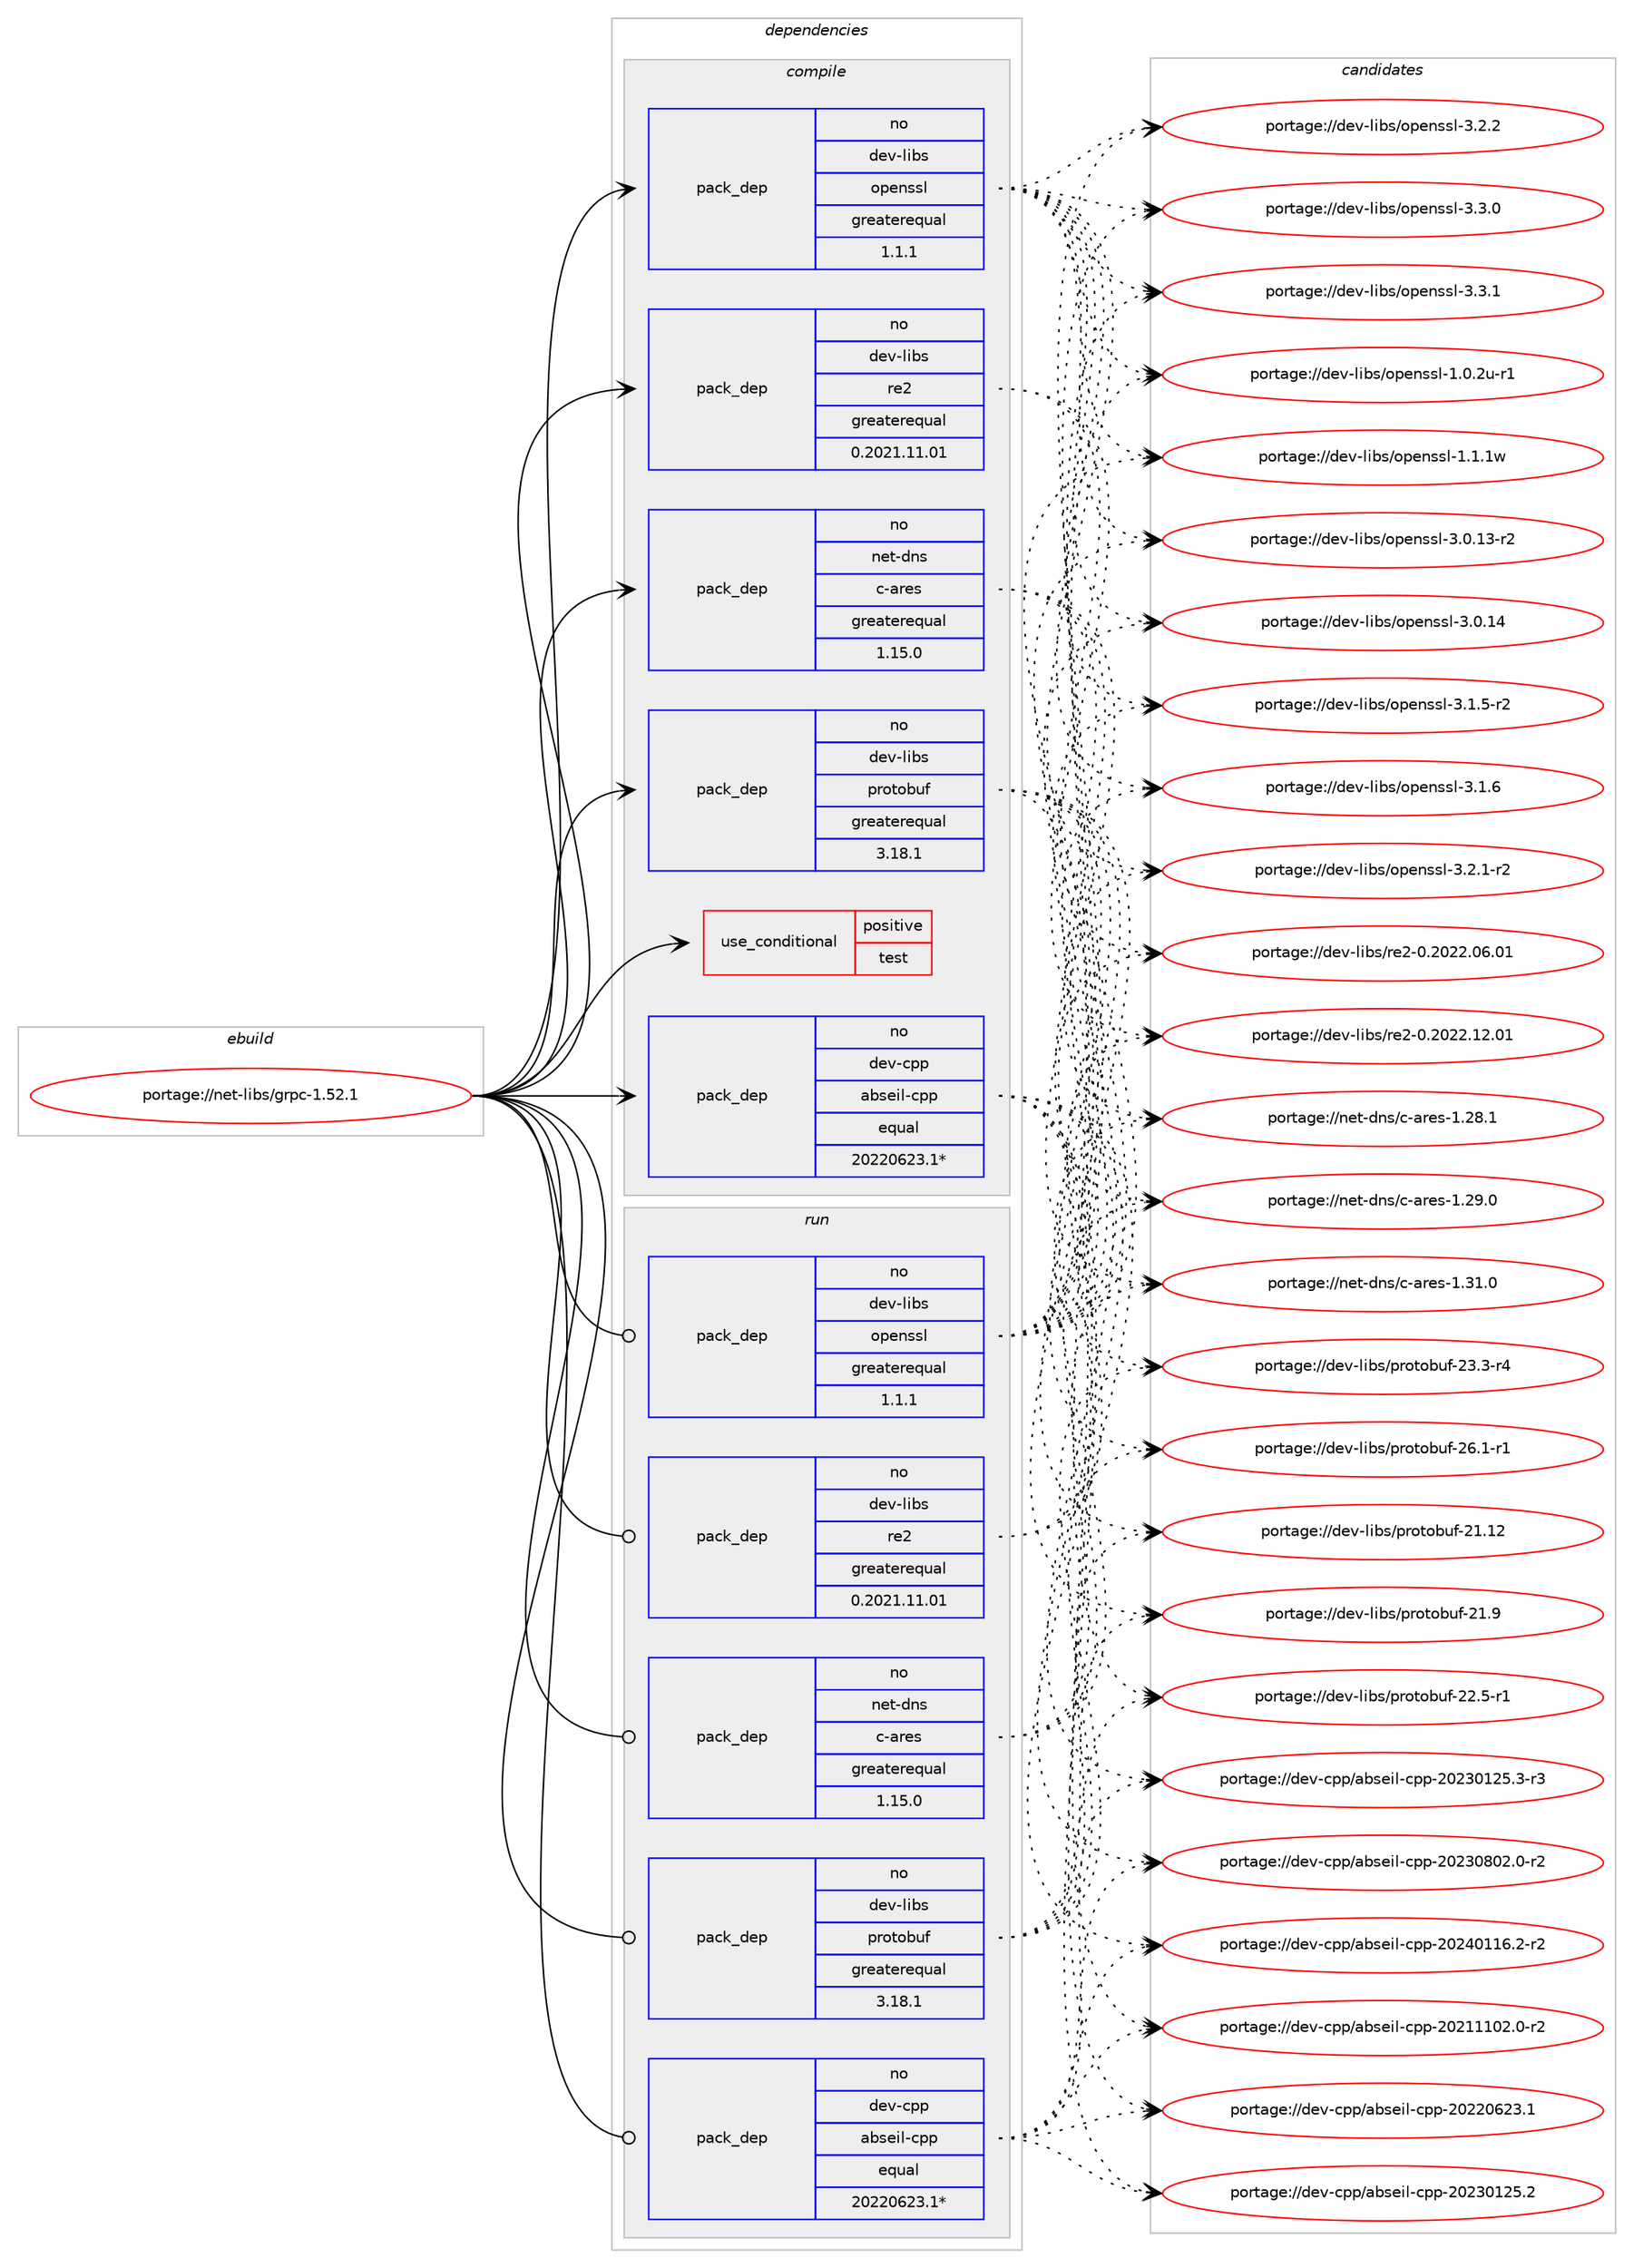 digraph prolog {

# *************
# Graph options
# *************

newrank=true;
concentrate=true;
compound=true;
graph [rankdir=LR,fontname=Helvetica,fontsize=10,ranksep=1.5];#, ranksep=2.5, nodesep=0.2];
edge  [arrowhead=vee];
node  [fontname=Helvetica,fontsize=10];

# **********
# The ebuild
# **********

subgraph cluster_leftcol {
color=gray;
rank=same;
label=<<i>ebuild</i>>;
id [label="portage://net-libs/grpc-1.52.1", color=red, width=4, href="../net-libs/grpc-1.52.1.svg"];
}

# ****************
# The dependencies
# ****************

subgraph cluster_midcol {
color=gray;
label=<<i>dependencies</i>>;
subgraph cluster_compile {
fillcolor="#eeeeee";
style=filled;
label=<<i>compile</i>>;
subgraph cond91003 {
dependency182716 [label=<<TABLE BORDER="0" CELLBORDER="1" CELLSPACING="0" CELLPADDING="4"><TR><TD ROWSPAN="3" CELLPADDING="10">use_conditional</TD></TR><TR><TD>positive</TD></TR><TR><TD>test</TD></TR></TABLE>>, shape=none, color=red];
# *** BEGIN UNKNOWN DEPENDENCY TYPE (TODO) ***
# dependency182716 -> package_dependency(portage://net-libs/grpc-1.52.1,install,no,dev-cpp,benchmark,none,[,,],[],[])
# *** END UNKNOWN DEPENDENCY TYPE (TODO) ***

# *** BEGIN UNKNOWN DEPENDENCY TYPE (TODO) ***
# dependency182716 -> package_dependency(portage://net-libs/grpc-1.52.1,install,no,dev-cpp,gflags,none,[,,],[],[])
# *** END UNKNOWN DEPENDENCY TYPE (TODO) ***

}
id:e -> dependency182716:w [weight=20,style="solid",arrowhead="vee"];
subgraph pack89123 {
dependency182717 [label=<<TABLE BORDER="0" CELLBORDER="1" CELLSPACING="0" CELLPADDING="4" WIDTH="220"><TR><TD ROWSPAN="6" CELLPADDING="30">pack_dep</TD></TR><TR><TD WIDTH="110">no</TD></TR><TR><TD>dev-cpp</TD></TR><TR><TD>abseil-cpp</TD></TR><TR><TD>equal</TD></TR><TR><TD>20220623.1*</TD></TR></TABLE>>, shape=none, color=blue];
}
id:e -> dependency182717:w [weight=20,style="solid",arrowhead="vee"];
subgraph pack89124 {
dependency182718 [label=<<TABLE BORDER="0" CELLBORDER="1" CELLSPACING="0" CELLPADDING="4" WIDTH="220"><TR><TD ROWSPAN="6" CELLPADDING="30">pack_dep</TD></TR><TR><TD WIDTH="110">no</TD></TR><TR><TD>dev-libs</TD></TR><TR><TD>openssl</TD></TR><TR><TD>greaterequal</TD></TR><TR><TD>1.1.1</TD></TR></TABLE>>, shape=none, color=blue];
}
id:e -> dependency182718:w [weight=20,style="solid",arrowhead="vee"];
subgraph pack89125 {
dependency182719 [label=<<TABLE BORDER="0" CELLBORDER="1" CELLSPACING="0" CELLPADDING="4" WIDTH="220"><TR><TD ROWSPAN="6" CELLPADDING="30">pack_dep</TD></TR><TR><TD WIDTH="110">no</TD></TR><TR><TD>dev-libs</TD></TR><TR><TD>protobuf</TD></TR><TR><TD>greaterequal</TD></TR><TR><TD>3.18.1</TD></TR></TABLE>>, shape=none, color=blue];
}
id:e -> dependency182719:w [weight=20,style="solid",arrowhead="vee"];
subgraph pack89126 {
dependency182720 [label=<<TABLE BORDER="0" CELLBORDER="1" CELLSPACING="0" CELLPADDING="4" WIDTH="220"><TR><TD ROWSPAN="6" CELLPADDING="30">pack_dep</TD></TR><TR><TD WIDTH="110">no</TD></TR><TR><TD>dev-libs</TD></TR><TR><TD>re2</TD></TR><TR><TD>greaterequal</TD></TR><TR><TD>0.2021.11.01</TD></TR></TABLE>>, shape=none, color=blue];
}
id:e -> dependency182720:w [weight=20,style="solid",arrowhead="vee"];
# *** BEGIN UNKNOWN DEPENDENCY TYPE (TODO) ***
# id -> package_dependency(portage://net-libs/grpc-1.52.1,install,no,dev-libs,xxhash,none,[,,],[],[])
# *** END UNKNOWN DEPENDENCY TYPE (TODO) ***

subgraph pack89127 {
dependency182721 [label=<<TABLE BORDER="0" CELLBORDER="1" CELLSPACING="0" CELLPADDING="4" WIDTH="220"><TR><TD ROWSPAN="6" CELLPADDING="30">pack_dep</TD></TR><TR><TD WIDTH="110">no</TD></TR><TR><TD>net-dns</TD></TR><TR><TD>c-ares</TD></TR><TR><TD>greaterequal</TD></TR><TR><TD>1.15.0</TD></TR></TABLE>>, shape=none, color=blue];
}
id:e -> dependency182721:w [weight=20,style="solid",arrowhead="vee"];
# *** BEGIN UNKNOWN DEPENDENCY TYPE (TODO) ***
# id -> package_dependency(portage://net-libs/grpc-1.52.1,install,no,sys-libs,zlib,none,[,,],any_same_slot,[])
# *** END UNKNOWN DEPENDENCY TYPE (TODO) ***

}
subgraph cluster_compileandrun {
fillcolor="#eeeeee";
style=filled;
label=<<i>compile and run</i>>;
}
subgraph cluster_run {
fillcolor="#eeeeee";
style=filled;
label=<<i>run</i>>;
subgraph pack89128 {
dependency182722 [label=<<TABLE BORDER="0" CELLBORDER="1" CELLSPACING="0" CELLPADDING="4" WIDTH="220"><TR><TD ROWSPAN="6" CELLPADDING="30">pack_dep</TD></TR><TR><TD WIDTH="110">no</TD></TR><TR><TD>dev-cpp</TD></TR><TR><TD>abseil-cpp</TD></TR><TR><TD>equal</TD></TR><TR><TD>20220623.1*</TD></TR></TABLE>>, shape=none, color=blue];
}
id:e -> dependency182722:w [weight=20,style="solid",arrowhead="odot"];
subgraph pack89129 {
dependency182723 [label=<<TABLE BORDER="0" CELLBORDER="1" CELLSPACING="0" CELLPADDING="4" WIDTH="220"><TR><TD ROWSPAN="6" CELLPADDING="30">pack_dep</TD></TR><TR><TD WIDTH="110">no</TD></TR><TR><TD>dev-libs</TD></TR><TR><TD>openssl</TD></TR><TR><TD>greaterequal</TD></TR><TR><TD>1.1.1</TD></TR></TABLE>>, shape=none, color=blue];
}
id:e -> dependency182723:w [weight=20,style="solid",arrowhead="odot"];
subgraph pack89130 {
dependency182724 [label=<<TABLE BORDER="0" CELLBORDER="1" CELLSPACING="0" CELLPADDING="4" WIDTH="220"><TR><TD ROWSPAN="6" CELLPADDING="30">pack_dep</TD></TR><TR><TD WIDTH="110">no</TD></TR><TR><TD>dev-libs</TD></TR><TR><TD>protobuf</TD></TR><TR><TD>greaterequal</TD></TR><TR><TD>3.18.1</TD></TR></TABLE>>, shape=none, color=blue];
}
id:e -> dependency182724:w [weight=20,style="solid",arrowhead="odot"];
subgraph pack89131 {
dependency182725 [label=<<TABLE BORDER="0" CELLBORDER="1" CELLSPACING="0" CELLPADDING="4" WIDTH="220"><TR><TD ROWSPAN="6" CELLPADDING="30">pack_dep</TD></TR><TR><TD WIDTH="110">no</TD></TR><TR><TD>dev-libs</TD></TR><TR><TD>re2</TD></TR><TR><TD>greaterequal</TD></TR><TR><TD>0.2021.11.01</TD></TR></TABLE>>, shape=none, color=blue];
}
id:e -> dependency182725:w [weight=20,style="solid",arrowhead="odot"];
# *** BEGIN UNKNOWN DEPENDENCY TYPE (TODO) ***
# id -> package_dependency(portage://net-libs/grpc-1.52.1,run,no,dev-libs,xxhash,none,[,,],[],[])
# *** END UNKNOWN DEPENDENCY TYPE (TODO) ***

subgraph pack89132 {
dependency182726 [label=<<TABLE BORDER="0" CELLBORDER="1" CELLSPACING="0" CELLPADDING="4" WIDTH="220"><TR><TD ROWSPAN="6" CELLPADDING="30">pack_dep</TD></TR><TR><TD WIDTH="110">no</TD></TR><TR><TD>net-dns</TD></TR><TR><TD>c-ares</TD></TR><TR><TD>greaterequal</TD></TR><TR><TD>1.15.0</TD></TR></TABLE>>, shape=none, color=blue];
}
id:e -> dependency182726:w [weight=20,style="solid",arrowhead="odot"];
# *** BEGIN UNKNOWN DEPENDENCY TYPE (TODO) ***
# id -> package_dependency(portage://net-libs/grpc-1.52.1,run,no,sys-libs,zlib,none,[,,],any_same_slot,[])
# *** END UNKNOWN DEPENDENCY TYPE (TODO) ***

}
}

# **************
# The candidates
# **************

subgraph cluster_choices {
rank=same;
color=gray;
label=<<i>candidates</i>>;

subgraph choice89123 {
color=black;
nodesep=1;
choice1001011184599112112479798115101105108459911211245504850494949485046484511450 [label="portage://dev-cpp/abseil-cpp-20211102.0-r2", color=red, width=4,href="../dev-cpp/abseil-cpp-20211102.0-r2.svg"];
choice100101118459911211247979811510110510845991121124550485050485450514649 [label="portage://dev-cpp/abseil-cpp-20220623.1", color=red, width=4,href="../dev-cpp/abseil-cpp-20220623.1.svg"];
choice100101118459911211247979811510110510845991121124550485051484950534650 [label="portage://dev-cpp/abseil-cpp-20230125.2", color=red, width=4,href="../dev-cpp/abseil-cpp-20230125.2.svg"];
choice1001011184599112112479798115101105108459911211245504850514849505346514511451 [label="portage://dev-cpp/abseil-cpp-20230125.3-r3", color=red, width=4,href="../dev-cpp/abseil-cpp-20230125.3-r3.svg"];
choice1001011184599112112479798115101105108459911211245504850514856485046484511450 [label="portage://dev-cpp/abseil-cpp-20230802.0-r2", color=red, width=4,href="../dev-cpp/abseil-cpp-20230802.0-r2.svg"];
choice1001011184599112112479798115101105108459911211245504850524849495446504511450 [label="portage://dev-cpp/abseil-cpp-20240116.2-r2", color=red, width=4,href="../dev-cpp/abseil-cpp-20240116.2-r2.svg"];
dependency182717:e -> choice1001011184599112112479798115101105108459911211245504850494949485046484511450:w [style=dotted,weight="100"];
dependency182717:e -> choice100101118459911211247979811510110510845991121124550485050485450514649:w [style=dotted,weight="100"];
dependency182717:e -> choice100101118459911211247979811510110510845991121124550485051484950534650:w [style=dotted,weight="100"];
dependency182717:e -> choice1001011184599112112479798115101105108459911211245504850514849505346514511451:w [style=dotted,weight="100"];
dependency182717:e -> choice1001011184599112112479798115101105108459911211245504850514856485046484511450:w [style=dotted,weight="100"];
dependency182717:e -> choice1001011184599112112479798115101105108459911211245504850524849495446504511450:w [style=dotted,weight="100"];
}
subgraph choice89124 {
color=black;
nodesep=1;
choice1001011184510810598115471111121011101151151084549464846501174511449 [label="portage://dev-libs/openssl-1.0.2u-r1", color=red, width=4,href="../dev-libs/openssl-1.0.2u-r1.svg"];
choice100101118451081059811547111112101110115115108454946494649119 [label="portage://dev-libs/openssl-1.1.1w", color=red, width=4,href="../dev-libs/openssl-1.1.1w.svg"];
choice100101118451081059811547111112101110115115108455146484649514511450 [label="portage://dev-libs/openssl-3.0.13-r2", color=red, width=4,href="../dev-libs/openssl-3.0.13-r2.svg"];
choice10010111845108105981154711111210111011511510845514648464952 [label="portage://dev-libs/openssl-3.0.14", color=red, width=4,href="../dev-libs/openssl-3.0.14.svg"];
choice1001011184510810598115471111121011101151151084551464946534511450 [label="portage://dev-libs/openssl-3.1.5-r2", color=red, width=4,href="../dev-libs/openssl-3.1.5-r2.svg"];
choice100101118451081059811547111112101110115115108455146494654 [label="portage://dev-libs/openssl-3.1.6", color=red, width=4,href="../dev-libs/openssl-3.1.6.svg"];
choice1001011184510810598115471111121011101151151084551465046494511450 [label="portage://dev-libs/openssl-3.2.1-r2", color=red, width=4,href="../dev-libs/openssl-3.2.1-r2.svg"];
choice100101118451081059811547111112101110115115108455146504650 [label="portage://dev-libs/openssl-3.2.2", color=red, width=4,href="../dev-libs/openssl-3.2.2.svg"];
choice100101118451081059811547111112101110115115108455146514648 [label="portage://dev-libs/openssl-3.3.0", color=red, width=4,href="../dev-libs/openssl-3.3.0.svg"];
choice100101118451081059811547111112101110115115108455146514649 [label="portage://dev-libs/openssl-3.3.1", color=red, width=4,href="../dev-libs/openssl-3.3.1.svg"];
dependency182718:e -> choice1001011184510810598115471111121011101151151084549464846501174511449:w [style=dotted,weight="100"];
dependency182718:e -> choice100101118451081059811547111112101110115115108454946494649119:w [style=dotted,weight="100"];
dependency182718:e -> choice100101118451081059811547111112101110115115108455146484649514511450:w [style=dotted,weight="100"];
dependency182718:e -> choice10010111845108105981154711111210111011511510845514648464952:w [style=dotted,weight="100"];
dependency182718:e -> choice1001011184510810598115471111121011101151151084551464946534511450:w [style=dotted,weight="100"];
dependency182718:e -> choice100101118451081059811547111112101110115115108455146494654:w [style=dotted,weight="100"];
dependency182718:e -> choice1001011184510810598115471111121011101151151084551465046494511450:w [style=dotted,weight="100"];
dependency182718:e -> choice100101118451081059811547111112101110115115108455146504650:w [style=dotted,weight="100"];
dependency182718:e -> choice100101118451081059811547111112101110115115108455146514648:w [style=dotted,weight="100"];
dependency182718:e -> choice100101118451081059811547111112101110115115108455146514649:w [style=dotted,weight="100"];
}
subgraph choice89125 {
color=black;
nodesep=1;
choice10010111845108105981154711211411111611198117102455049464950 [label="portage://dev-libs/protobuf-21.12", color=red, width=4,href="../dev-libs/protobuf-21.12.svg"];
choice100101118451081059811547112114111116111981171024550494657 [label="portage://dev-libs/protobuf-21.9", color=red, width=4,href="../dev-libs/protobuf-21.9.svg"];
choice1001011184510810598115471121141111161119811710245505046534511449 [label="portage://dev-libs/protobuf-22.5-r1", color=red, width=4,href="../dev-libs/protobuf-22.5-r1.svg"];
choice1001011184510810598115471121141111161119811710245505146514511452 [label="portage://dev-libs/protobuf-23.3-r4", color=red, width=4,href="../dev-libs/protobuf-23.3-r4.svg"];
choice1001011184510810598115471121141111161119811710245505446494511449 [label="portage://dev-libs/protobuf-26.1-r1", color=red, width=4,href="../dev-libs/protobuf-26.1-r1.svg"];
dependency182719:e -> choice10010111845108105981154711211411111611198117102455049464950:w [style=dotted,weight="100"];
dependency182719:e -> choice100101118451081059811547112114111116111981171024550494657:w [style=dotted,weight="100"];
dependency182719:e -> choice1001011184510810598115471121141111161119811710245505046534511449:w [style=dotted,weight="100"];
dependency182719:e -> choice1001011184510810598115471121141111161119811710245505146514511452:w [style=dotted,weight="100"];
dependency182719:e -> choice1001011184510810598115471121141111161119811710245505446494511449:w [style=dotted,weight="100"];
}
subgraph choice89126 {
color=black;
nodesep=1;
choice1001011184510810598115471141015045484650485050464854464849 [label="portage://dev-libs/re2-0.2022.06.01", color=red, width=4,href="../dev-libs/re2-0.2022.06.01.svg"];
choice1001011184510810598115471141015045484650485050464950464849 [label="portage://dev-libs/re2-0.2022.12.01", color=red, width=4,href="../dev-libs/re2-0.2022.12.01.svg"];
dependency182720:e -> choice1001011184510810598115471141015045484650485050464854464849:w [style=dotted,weight="100"];
dependency182720:e -> choice1001011184510810598115471141015045484650485050464950464849:w [style=dotted,weight="100"];
}
subgraph choice89127 {
color=black;
nodesep=1;
choice110101116451001101154799459711410111545494650564649 [label="portage://net-dns/c-ares-1.28.1", color=red, width=4,href="../net-dns/c-ares-1.28.1.svg"];
choice110101116451001101154799459711410111545494650574648 [label="portage://net-dns/c-ares-1.29.0", color=red, width=4,href="../net-dns/c-ares-1.29.0.svg"];
choice110101116451001101154799459711410111545494651494648 [label="portage://net-dns/c-ares-1.31.0", color=red, width=4,href="../net-dns/c-ares-1.31.0.svg"];
dependency182721:e -> choice110101116451001101154799459711410111545494650564649:w [style=dotted,weight="100"];
dependency182721:e -> choice110101116451001101154799459711410111545494650574648:w [style=dotted,weight="100"];
dependency182721:e -> choice110101116451001101154799459711410111545494651494648:w [style=dotted,weight="100"];
}
subgraph choice89128 {
color=black;
nodesep=1;
choice1001011184599112112479798115101105108459911211245504850494949485046484511450 [label="portage://dev-cpp/abseil-cpp-20211102.0-r2", color=red, width=4,href="../dev-cpp/abseil-cpp-20211102.0-r2.svg"];
choice100101118459911211247979811510110510845991121124550485050485450514649 [label="portage://dev-cpp/abseil-cpp-20220623.1", color=red, width=4,href="../dev-cpp/abseil-cpp-20220623.1.svg"];
choice100101118459911211247979811510110510845991121124550485051484950534650 [label="portage://dev-cpp/abseil-cpp-20230125.2", color=red, width=4,href="../dev-cpp/abseil-cpp-20230125.2.svg"];
choice1001011184599112112479798115101105108459911211245504850514849505346514511451 [label="portage://dev-cpp/abseil-cpp-20230125.3-r3", color=red, width=4,href="../dev-cpp/abseil-cpp-20230125.3-r3.svg"];
choice1001011184599112112479798115101105108459911211245504850514856485046484511450 [label="portage://dev-cpp/abseil-cpp-20230802.0-r2", color=red, width=4,href="../dev-cpp/abseil-cpp-20230802.0-r2.svg"];
choice1001011184599112112479798115101105108459911211245504850524849495446504511450 [label="portage://dev-cpp/abseil-cpp-20240116.2-r2", color=red, width=4,href="../dev-cpp/abseil-cpp-20240116.2-r2.svg"];
dependency182722:e -> choice1001011184599112112479798115101105108459911211245504850494949485046484511450:w [style=dotted,weight="100"];
dependency182722:e -> choice100101118459911211247979811510110510845991121124550485050485450514649:w [style=dotted,weight="100"];
dependency182722:e -> choice100101118459911211247979811510110510845991121124550485051484950534650:w [style=dotted,weight="100"];
dependency182722:e -> choice1001011184599112112479798115101105108459911211245504850514849505346514511451:w [style=dotted,weight="100"];
dependency182722:e -> choice1001011184599112112479798115101105108459911211245504850514856485046484511450:w [style=dotted,weight="100"];
dependency182722:e -> choice1001011184599112112479798115101105108459911211245504850524849495446504511450:w [style=dotted,weight="100"];
}
subgraph choice89129 {
color=black;
nodesep=1;
choice1001011184510810598115471111121011101151151084549464846501174511449 [label="portage://dev-libs/openssl-1.0.2u-r1", color=red, width=4,href="../dev-libs/openssl-1.0.2u-r1.svg"];
choice100101118451081059811547111112101110115115108454946494649119 [label="portage://dev-libs/openssl-1.1.1w", color=red, width=4,href="../dev-libs/openssl-1.1.1w.svg"];
choice100101118451081059811547111112101110115115108455146484649514511450 [label="portage://dev-libs/openssl-3.0.13-r2", color=red, width=4,href="../dev-libs/openssl-3.0.13-r2.svg"];
choice10010111845108105981154711111210111011511510845514648464952 [label="portage://dev-libs/openssl-3.0.14", color=red, width=4,href="../dev-libs/openssl-3.0.14.svg"];
choice1001011184510810598115471111121011101151151084551464946534511450 [label="portage://dev-libs/openssl-3.1.5-r2", color=red, width=4,href="../dev-libs/openssl-3.1.5-r2.svg"];
choice100101118451081059811547111112101110115115108455146494654 [label="portage://dev-libs/openssl-3.1.6", color=red, width=4,href="../dev-libs/openssl-3.1.6.svg"];
choice1001011184510810598115471111121011101151151084551465046494511450 [label="portage://dev-libs/openssl-3.2.1-r2", color=red, width=4,href="../dev-libs/openssl-3.2.1-r2.svg"];
choice100101118451081059811547111112101110115115108455146504650 [label="portage://dev-libs/openssl-3.2.2", color=red, width=4,href="../dev-libs/openssl-3.2.2.svg"];
choice100101118451081059811547111112101110115115108455146514648 [label="portage://dev-libs/openssl-3.3.0", color=red, width=4,href="../dev-libs/openssl-3.3.0.svg"];
choice100101118451081059811547111112101110115115108455146514649 [label="portage://dev-libs/openssl-3.3.1", color=red, width=4,href="../dev-libs/openssl-3.3.1.svg"];
dependency182723:e -> choice1001011184510810598115471111121011101151151084549464846501174511449:w [style=dotted,weight="100"];
dependency182723:e -> choice100101118451081059811547111112101110115115108454946494649119:w [style=dotted,weight="100"];
dependency182723:e -> choice100101118451081059811547111112101110115115108455146484649514511450:w [style=dotted,weight="100"];
dependency182723:e -> choice10010111845108105981154711111210111011511510845514648464952:w [style=dotted,weight="100"];
dependency182723:e -> choice1001011184510810598115471111121011101151151084551464946534511450:w [style=dotted,weight="100"];
dependency182723:e -> choice100101118451081059811547111112101110115115108455146494654:w [style=dotted,weight="100"];
dependency182723:e -> choice1001011184510810598115471111121011101151151084551465046494511450:w [style=dotted,weight="100"];
dependency182723:e -> choice100101118451081059811547111112101110115115108455146504650:w [style=dotted,weight="100"];
dependency182723:e -> choice100101118451081059811547111112101110115115108455146514648:w [style=dotted,weight="100"];
dependency182723:e -> choice100101118451081059811547111112101110115115108455146514649:w [style=dotted,weight="100"];
}
subgraph choice89130 {
color=black;
nodesep=1;
choice10010111845108105981154711211411111611198117102455049464950 [label="portage://dev-libs/protobuf-21.12", color=red, width=4,href="../dev-libs/protobuf-21.12.svg"];
choice100101118451081059811547112114111116111981171024550494657 [label="portage://dev-libs/protobuf-21.9", color=red, width=4,href="../dev-libs/protobuf-21.9.svg"];
choice1001011184510810598115471121141111161119811710245505046534511449 [label="portage://dev-libs/protobuf-22.5-r1", color=red, width=4,href="../dev-libs/protobuf-22.5-r1.svg"];
choice1001011184510810598115471121141111161119811710245505146514511452 [label="portage://dev-libs/protobuf-23.3-r4", color=red, width=4,href="../dev-libs/protobuf-23.3-r4.svg"];
choice1001011184510810598115471121141111161119811710245505446494511449 [label="portage://dev-libs/protobuf-26.1-r1", color=red, width=4,href="../dev-libs/protobuf-26.1-r1.svg"];
dependency182724:e -> choice10010111845108105981154711211411111611198117102455049464950:w [style=dotted,weight="100"];
dependency182724:e -> choice100101118451081059811547112114111116111981171024550494657:w [style=dotted,weight="100"];
dependency182724:e -> choice1001011184510810598115471121141111161119811710245505046534511449:w [style=dotted,weight="100"];
dependency182724:e -> choice1001011184510810598115471121141111161119811710245505146514511452:w [style=dotted,weight="100"];
dependency182724:e -> choice1001011184510810598115471121141111161119811710245505446494511449:w [style=dotted,weight="100"];
}
subgraph choice89131 {
color=black;
nodesep=1;
choice1001011184510810598115471141015045484650485050464854464849 [label="portage://dev-libs/re2-0.2022.06.01", color=red, width=4,href="../dev-libs/re2-0.2022.06.01.svg"];
choice1001011184510810598115471141015045484650485050464950464849 [label="portage://dev-libs/re2-0.2022.12.01", color=red, width=4,href="../dev-libs/re2-0.2022.12.01.svg"];
dependency182725:e -> choice1001011184510810598115471141015045484650485050464854464849:w [style=dotted,weight="100"];
dependency182725:e -> choice1001011184510810598115471141015045484650485050464950464849:w [style=dotted,weight="100"];
}
subgraph choice89132 {
color=black;
nodesep=1;
choice110101116451001101154799459711410111545494650564649 [label="portage://net-dns/c-ares-1.28.1", color=red, width=4,href="../net-dns/c-ares-1.28.1.svg"];
choice110101116451001101154799459711410111545494650574648 [label="portage://net-dns/c-ares-1.29.0", color=red, width=4,href="../net-dns/c-ares-1.29.0.svg"];
choice110101116451001101154799459711410111545494651494648 [label="portage://net-dns/c-ares-1.31.0", color=red, width=4,href="../net-dns/c-ares-1.31.0.svg"];
dependency182726:e -> choice110101116451001101154799459711410111545494650564649:w [style=dotted,weight="100"];
dependency182726:e -> choice110101116451001101154799459711410111545494650574648:w [style=dotted,weight="100"];
dependency182726:e -> choice110101116451001101154799459711410111545494651494648:w [style=dotted,weight="100"];
}
}

}
